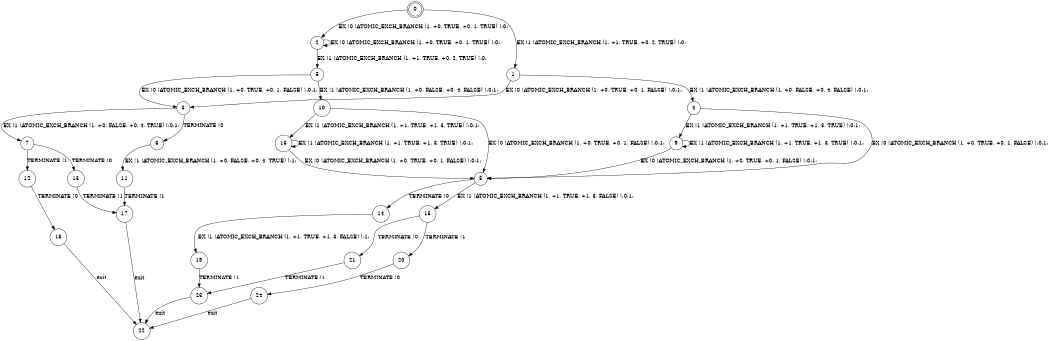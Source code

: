 digraph BCG {
size = "7, 10.5";
center = TRUE;
node [shape = circle];
0 [peripheries = 2];
0 -> 1 [label = "EX !1 !ATOMIC_EXCH_BRANCH (1, +1, TRUE, +0, 2, TRUE) !:0:"];
0 -> 2 [label = "EX !0 !ATOMIC_EXCH_BRANCH (1, +0, TRUE, +0, 1, TRUE) !:0:"];
1 -> 3 [label = "EX !0 !ATOMIC_EXCH_BRANCH (1, +0, TRUE, +0, 1, FALSE) !:0:1:"];
1 -> 4 [label = "EX !1 !ATOMIC_EXCH_BRANCH (1, +0, FALSE, +0, 4, FALSE) !:0:1:"];
2 -> 5 [label = "EX !1 !ATOMIC_EXCH_BRANCH (1, +1, TRUE, +0, 2, TRUE) !:0:"];
2 -> 2 [label = "EX !0 !ATOMIC_EXCH_BRANCH (1, +0, TRUE, +0, 1, TRUE) !:0:"];
3 -> 6 [label = "TERMINATE !0"];
3 -> 7 [label = "EX !1 !ATOMIC_EXCH_BRANCH (1, +0, FALSE, +0, 4, TRUE) !:0:1:"];
4 -> 8 [label = "EX !0 !ATOMIC_EXCH_BRANCH (1, +0, TRUE, +0, 1, FALSE) !:0:1:"];
4 -> 9 [label = "EX !1 !ATOMIC_EXCH_BRANCH (1, +1, TRUE, +1, 3, TRUE) !:0:1:"];
5 -> 10 [label = "EX !1 !ATOMIC_EXCH_BRANCH (1, +0, FALSE, +0, 4, FALSE) !:0:1:"];
5 -> 3 [label = "EX !0 !ATOMIC_EXCH_BRANCH (1, +0, TRUE, +0, 1, FALSE) !:0:1:"];
6 -> 11 [label = "EX !1 !ATOMIC_EXCH_BRANCH (1, +0, FALSE, +0, 4, TRUE) !:1:"];
7 -> 12 [label = "TERMINATE !1"];
7 -> 13 [label = "TERMINATE !0"];
8 -> 14 [label = "TERMINATE !0"];
8 -> 15 [label = "EX !1 !ATOMIC_EXCH_BRANCH (1, +1, TRUE, +1, 3, FALSE) !:0:1:"];
9 -> 8 [label = "EX !0 !ATOMIC_EXCH_BRANCH (1, +0, TRUE, +0, 1, FALSE) !:0:1:"];
9 -> 9 [label = "EX !1 !ATOMIC_EXCH_BRANCH (1, +1, TRUE, +1, 3, TRUE) !:0:1:"];
10 -> 16 [label = "EX !1 !ATOMIC_EXCH_BRANCH (1, +1, TRUE, +1, 3, TRUE) !:0:1:"];
10 -> 8 [label = "EX !0 !ATOMIC_EXCH_BRANCH (1, +0, TRUE, +0, 1, FALSE) !:0:1:"];
11 -> 17 [label = "TERMINATE !1"];
12 -> 18 [label = "TERMINATE !0"];
13 -> 17 [label = "TERMINATE !1"];
14 -> 19 [label = "EX !1 !ATOMIC_EXCH_BRANCH (1, +1, TRUE, +1, 3, FALSE) !:1:"];
15 -> 20 [label = "TERMINATE !1"];
15 -> 21 [label = "TERMINATE !0"];
16 -> 16 [label = "EX !1 !ATOMIC_EXCH_BRANCH (1, +1, TRUE, +1, 3, TRUE) !:0:1:"];
16 -> 8 [label = "EX !0 !ATOMIC_EXCH_BRANCH (1, +0, TRUE, +0, 1, FALSE) !:0:1:"];
17 -> 22 [label = "exit"];
18 -> 22 [label = "exit"];
19 -> 23 [label = "TERMINATE !1"];
20 -> 24 [label = "TERMINATE !0"];
21 -> 23 [label = "TERMINATE !1"];
23 -> 22 [label = "exit"];
24 -> 22 [label = "exit"];
}
